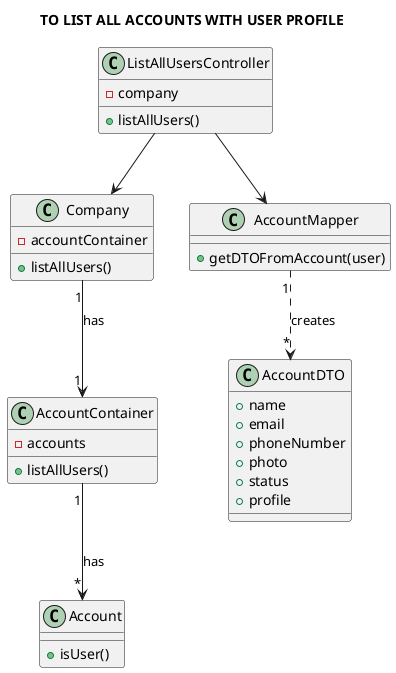@startuml

skinparam sequenceMessageAlign center
title TO LIST ALL ACCOUNTS WITH USER PROFILE

class ListAllUsersController {
-company
+listAllUsers()
}

class Company {
-accountContainer
+listAllUsers()
}

class AccountContainer {
-accounts
+listAllUsers()
}

class Account {
+isUser()
}

class AccountMapper {
+getDTOFromAccount(user)
}

class AccountDTO{
+name
+email
+phoneNumber
+photo
+status
+profile
}

ListAllUsersController --> Company
ListAllUsersController --> AccountMapper
Company "1"-->"1" AccountContainer: has
AccountContainer "1" --> "*" Account : has
AccountMapper "1"..> "*"AccountDTO: creates

@enduml